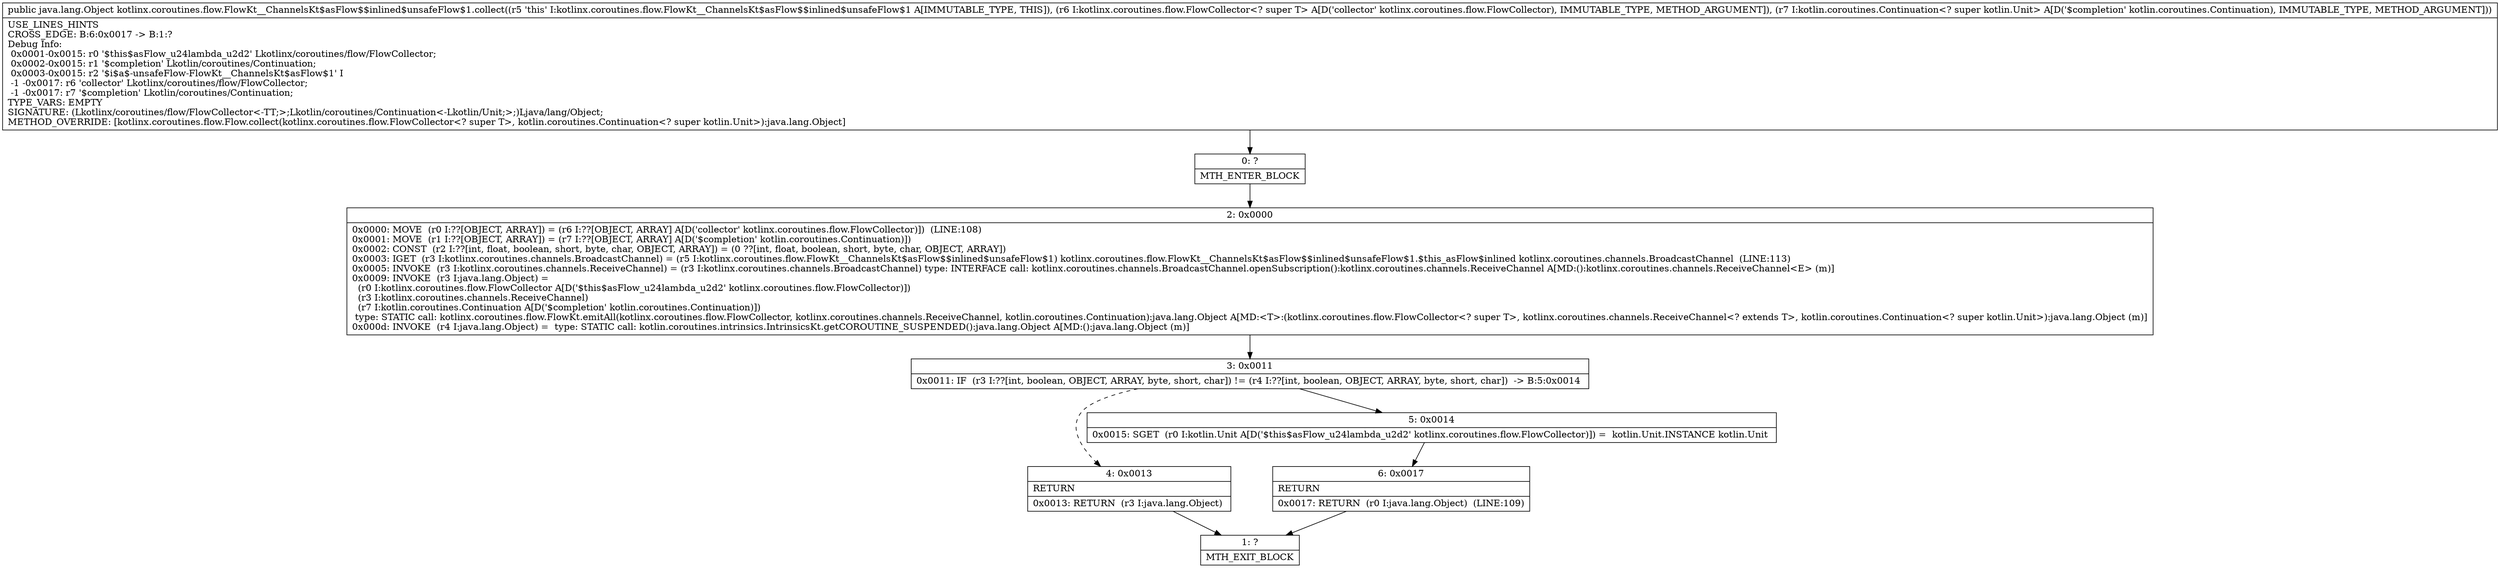 digraph "CFG forkotlinx.coroutines.flow.FlowKt__ChannelsKt$asFlow$$inlined$unsafeFlow$1.collect(Lkotlinx\/coroutines\/flow\/FlowCollector;Lkotlin\/coroutines\/Continuation;)Ljava\/lang\/Object;" {
Node_0 [shape=record,label="{0\:\ ?|MTH_ENTER_BLOCK\l}"];
Node_2 [shape=record,label="{2\:\ 0x0000|0x0000: MOVE  (r0 I:??[OBJECT, ARRAY]) = (r6 I:??[OBJECT, ARRAY] A[D('collector' kotlinx.coroutines.flow.FlowCollector)])  (LINE:108)\l0x0001: MOVE  (r1 I:??[OBJECT, ARRAY]) = (r7 I:??[OBJECT, ARRAY] A[D('$completion' kotlin.coroutines.Continuation)]) \l0x0002: CONST  (r2 I:??[int, float, boolean, short, byte, char, OBJECT, ARRAY]) = (0 ??[int, float, boolean, short, byte, char, OBJECT, ARRAY]) \l0x0003: IGET  (r3 I:kotlinx.coroutines.channels.BroadcastChannel) = (r5 I:kotlinx.coroutines.flow.FlowKt__ChannelsKt$asFlow$$inlined$unsafeFlow$1) kotlinx.coroutines.flow.FlowKt__ChannelsKt$asFlow$$inlined$unsafeFlow$1.$this_asFlow$inlined kotlinx.coroutines.channels.BroadcastChannel  (LINE:113)\l0x0005: INVOKE  (r3 I:kotlinx.coroutines.channels.ReceiveChannel) = (r3 I:kotlinx.coroutines.channels.BroadcastChannel) type: INTERFACE call: kotlinx.coroutines.channels.BroadcastChannel.openSubscription():kotlinx.coroutines.channels.ReceiveChannel A[MD:():kotlinx.coroutines.channels.ReceiveChannel\<E\> (m)]\l0x0009: INVOKE  (r3 I:java.lang.Object) = \l  (r0 I:kotlinx.coroutines.flow.FlowCollector A[D('$this$asFlow_u24lambda_u2d2' kotlinx.coroutines.flow.FlowCollector)])\l  (r3 I:kotlinx.coroutines.channels.ReceiveChannel)\l  (r7 I:kotlin.coroutines.Continuation A[D('$completion' kotlin.coroutines.Continuation)])\l type: STATIC call: kotlinx.coroutines.flow.FlowKt.emitAll(kotlinx.coroutines.flow.FlowCollector, kotlinx.coroutines.channels.ReceiveChannel, kotlin.coroutines.Continuation):java.lang.Object A[MD:\<T\>:(kotlinx.coroutines.flow.FlowCollector\<? super T\>, kotlinx.coroutines.channels.ReceiveChannel\<? extends T\>, kotlin.coroutines.Continuation\<? super kotlin.Unit\>):java.lang.Object (m)]\l0x000d: INVOKE  (r4 I:java.lang.Object) =  type: STATIC call: kotlin.coroutines.intrinsics.IntrinsicsKt.getCOROUTINE_SUSPENDED():java.lang.Object A[MD:():java.lang.Object (m)]\l}"];
Node_3 [shape=record,label="{3\:\ 0x0011|0x0011: IF  (r3 I:??[int, boolean, OBJECT, ARRAY, byte, short, char]) != (r4 I:??[int, boolean, OBJECT, ARRAY, byte, short, char])  \-\> B:5:0x0014 \l}"];
Node_4 [shape=record,label="{4\:\ 0x0013|RETURN\l|0x0013: RETURN  (r3 I:java.lang.Object) \l}"];
Node_1 [shape=record,label="{1\:\ ?|MTH_EXIT_BLOCK\l}"];
Node_5 [shape=record,label="{5\:\ 0x0014|0x0015: SGET  (r0 I:kotlin.Unit A[D('$this$asFlow_u24lambda_u2d2' kotlinx.coroutines.flow.FlowCollector)]) =  kotlin.Unit.INSTANCE kotlin.Unit \l}"];
Node_6 [shape=record,label="{6\:\ 0x0017|RETURN\l|0x0017: RETURN  (r0 I:java.lang.Object)  (LINE:109)\l}"];
MethodNode[shape=record,label="{public java.lang.Object kotlinx.coroutines.flow.FlowKt__ChannelsKt$asFlow$$inlined$unsafeFlow$1.collect((r5 'this' I:kotlinx.coroutines.flow.FlowKt__ChannelsKt$asFlow$$inlined$unsafeFlow$1 A[IMMUTABLE_TYPE, THIS]), (r6 I:kotlinx.coroutines.flow.FlowCollector\<? super T\> A[D('collector' kotlinx.coroutines.flow.FlowCollector), IMMUTABLE_TYPE, METHOD_ARGUMENT]), (r7 I:kotlin.coroutines.Continuation\<? super kotlin.Unit\> A[D('$completion' kotlin.coroutines.Continuation), IMMUTABLE_TYPE, METHOD_ARGUMENT]))  | USE_LINES_HINTS\lCROSS_EDGE: B:6:0x0017 \-\> B:1:?\lDebug Info:\l  0x0001\-0x0015: r0 '$this$asFlow_u24lambda_u2d2' Lkotlinx\/coroutines\/flow\/FlowCollector;\l  0x0002\-0x0015: r1 '$completion' Lkotlin\/coroutines\/Continuation;\l  0x0003\-0x0015: r2 '$i$a$\-unsafeFlow\-FlowKt__ChannelsKt$asFlow$1' I\l  \-1 \-0x0017: r6 'collector' Lkotlinx\/coroutines\/flow\/FlowCollector;\l  \-1 \-0x0017: r7 '$completion' Lkotlin\/coroutines\/Continuation;\lTYPE_VARS: EMPTY\lSIGNATURE: (Lkotlinx\/coroutines\/flow\/FlowCollector\<\-TT;\>;Lkotlin\/coroutines\/Continuation\<\-Lkotlin\/Unit;\>;)Ljava\/lang\/Object;\lMETHOD_OVERRIDE: [kotlinx.coroutines.flow.Flow.collect(kotlinx.coroutines.flow.FlowCollector\<? super T\>, kotlin.coroutines.Continuation\<? super kotlin.Unit\>):java.lang.Object]\l}"];
MethodNode -> Node_0;Node_0 -> Node_2;
Node_2 -> Node_3;
Node_3 -> Node_4[style=dashed];
Node_3 -> Node_5;
Node_4 -> Node_1;
Node_5 -> Node_6;
Node_6 -> Node_1;
}

